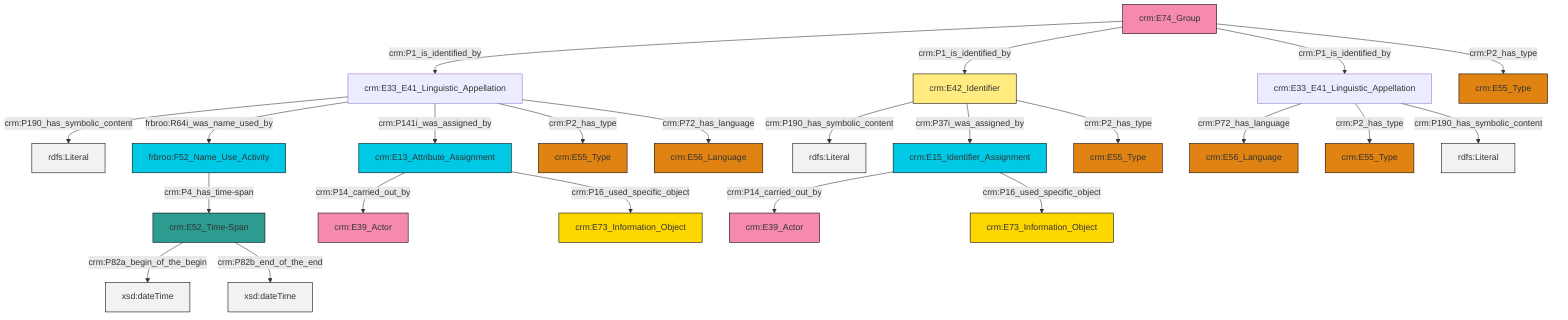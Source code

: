 graph TD
classDef Literal fill:#f2f2f2,stroke:#000000;
classDef CRM_Entity fill:#FFFFFF,stroke:#000000;
classDef Temporal_Entity fill:#00C9E6, stroke:#000000;
classDef Type fill:#E18312, stroke:#000000;
classDef Time-Span fill:#2C9C91, stroke:#000000;
classDef Appellation fill:#FFEB7F, stroke:#000000;
classDef Place fill:#008836, stroke:#000000;
classDef Persistent_Item fill:#B266B2, stroke:#000000;
classDef Conceptual_Object fill:#FFD700, stroke:#000000;
classDef Physical_Thing fill:#D2B48C, stroke:#000000;
classDef Actor fill:#f58aad, stroke:#000000;
classDef PC_Classes fill:#4ce600, stroke:#000000;
classDef Multi fill:#cccccc,stroke:#000000;

0["crm:E52_Time-Span"]:::Time-Span -->|crm:P82a_begin_of_the_begin| 1[xsd:dateTime]:::Literal
8["crm:E13_Attribute_Assignment"]:::Temporal_Entity -->|crm:P14_carried_out_by| 12["crm:E39_Actor"]:::Actor
13["crm:E42_Identifier"]:::Appellation -->|crm:P190_has_symbolic_content| 15[rdfs:Literal]:::Literal
2["crm:E33_E41_Linguistic_Appellation"]:::Default -->|crm:P190_has_symbolic_content| 17[rdfs:Literal]:::Literal
18["crm:E33_E41_Linguistic_Appellation"]:::Default -->|crm:P72_has_language| 19["crm:E56_Language"]:::Type
20["crm:E74_Group"]:::Actor -->|crm:P1_is_identified_by| 2["crm:E33_E41_Linguistic_Appellation"]:::Default
4["frbroo:F52_Name_Use_Activity"]:::Temporal_Entity -->|crm:P4_has_time-span| 0["crm:E52_Time-Span"]:::Time-Span
2["crm:E33_E41_Linguistic_Appellation"]:::Default -->|frbroo:R64i_was_name_used_by| 4["frbroo:F52_Name_Use_Activity"]:::Temporal_Entity
2["crm:E33_E41_Linguistic_Appellation"]:::Default -->|crm:P141i_was_assigned_by| 8["crm:E13_Attribute_Assignment"]:::Temporal_Entity
20["crm:E74_Group"]:::Actor -->|crm:P1_is_identified_by| 13["crm:E42_Identifier"]:::Appellation
0["crm:E52_Time-Span"]:::Time-Span -->|crm:P82b_end_of_the_end| 26[xsd:dateTime]:::Literal
2["crm:E33_E41_Linguistic_Appellation"]:::Default -->|crm:P2_has_type| 27["crm:E55_Type"]:::Type
2["crm:E33_E41_Linguistic_Appellation"]:::Default -->|crm:P72_has_language| 28["crm:E56_Language"]:::Type
13["crm:E42_Identifier"]:::Appellation -->|crm:P37i_was_assigned_by| 29["crm:E15_Identifier_Assignment"]:::Temporal_Entity
29["crm:E15_Identifier_Assignment"]:::Temporal_Entity -->|crm:P14_carried_out_by| 6["crm:E39_Actor"]:::Actor
18["crm:E33_E41_Linguistic_Appellation"]:::Default -->|crm:P2_has_type| 10["crm:E55_Type"]:::Type
13["crm:E42_Identifier"]:::Appellation -->|crm:P2_has_type| 21["crm:E55_Type"]:::Type
29["crm:E15_Identifier_Assignment"]:::Temporal_Entity -->|crm:P16_used_specific_object| 23["crm:E73_Information_Object"]:::Conceptual_Object
20["crm:E74_Group"]:::Actor -->|crm:P1_is_identified_by| 18["crm:E33_E41_Linguistic_Appellation"]:::Default
18["crm:E33_E41_Linguistic_Appellation"]:::Default -->|crm:P190_has_symbolic_content| 36[rdfs:Literal]:::Literal
8["crm:E13_Attribute_Assignment"]:::Temporal_Entity -->|crm:P16_used_specific_object| 31["crm:E73_Information_Object"]:::Conceptual_Object
20["crm:E74_Group"]:::Actor -->|crm:P2_has_type| 39["crm:E55_Type"]:::Type